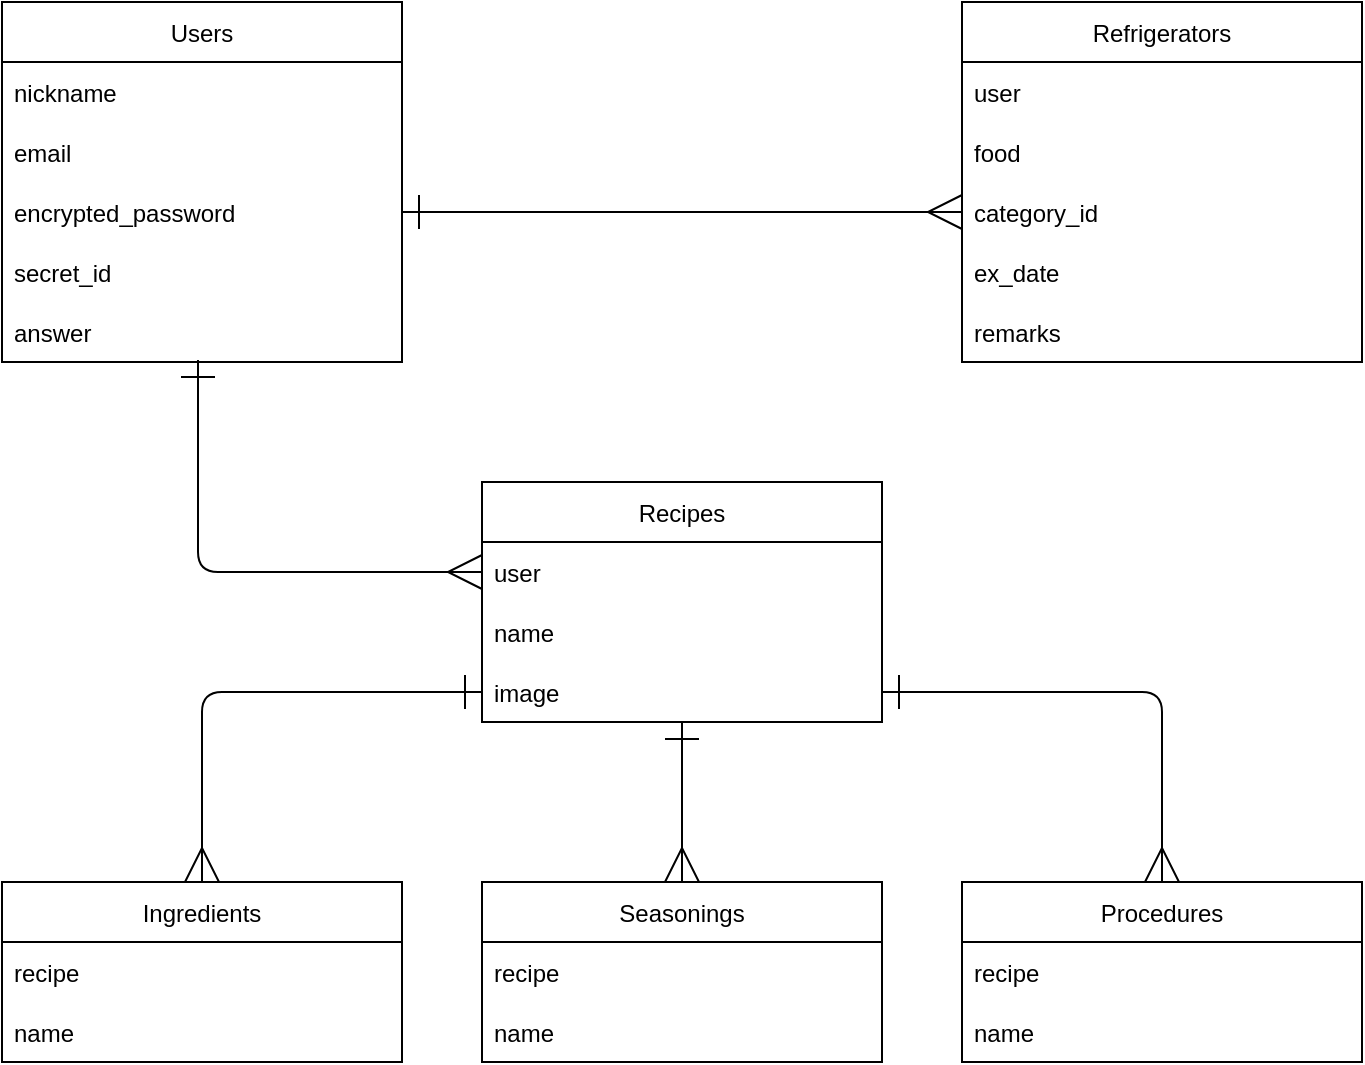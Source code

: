 <mxfile>
    <diagram id="IsX4ziDQ8hikIbcIYNx0" name="ページ1">
        <mxGraphModel dx="795" dy="586" grid="1" gridSize="10" guides="1" tooltips="1" connect="1" arrows="1" fold="1" page="1" pageScale="1" pageWidth="1169" pageHeight="827" background="#FFFFFF" math="0" shadow="0">
            <root>
                <mxCell id="0"/>
                <mxCell id="1" parent="0"/>
                <mxCell id="2" value="Users" style="swimlane;fontStyle=0;childLayout=stackLayout;horizontal=1;startSize=30;horizontalStack=0;resizeParent=1;resizeParentMax=0;resizeLast=0;collapsible=1;marginBottom=0;strokeColor=#000000;fillColor=none;fontColor=#000000;" vertex="1" parent="1">
                    <mxGeometry x="80" y="120" width="200" height="180" as="geometry"/>
                </mxCell>
                <mxCell id="3" value="nickname" style="text;strokeColor=none;fillColor=none;align=left;verticalAlign=middle;spacingLeft=4;spacingRight=4;overflow=hidden;points=[[0,0.5],[1,0.5]];portConstraint=eastwest;rotatable=0;fontColor=#000000;" vertex="1" parent="2">
                    <mxGeometry y="30" width="200" height="30" as="geometry"/>
                </mxCell>
                <mxCell id="4" value="email" style="text;strokeColor=none;fillColor=none;align=left;verticalAlign=middle;spacingLeft=4;spacingRight=4;overflow=hidden;points=[[0,0.5],[1,0.5]];portConstraint=eastwest;rotatable=0;fontColor=#000000;" vertex="1" parent="2">
                    <mxGeometry y="60" width="200" height="30" as="geometry"/>
                </mxCell>
                <mxCell id="5" value="encrypted_password" style="text;strokeColor=none;fillColor=none;align=left;verticalAlign=middle;spacingLeft=4;spacingRight=4;overflow=hidden;points=[[0,0.5],[1,0.5]];portConstraint=eastwest;rotatable=0;fontColor=#000000;" vertex="1" parent="2">
                    <mxGeometry y="90" width="200" height="30" as="geometry"/>
                </mxCell>
                <mxCell id="6" value="secret_id" style="text;strokeColor=none;fillColor=none;align=left;verticalAlign=middle;spacingLeft=4;spacingRight=4;overflow=hidden;points=[[0,0.5],[1,0.5]];portConstraint=eastwest;rotatable=0;fontColor=#000000;" vertex="1" parent="2">
                    <mxGeometry y="120" width="200" height="30" as="geometry"/>
                </mxCell>
                <mxCell id="7" value="answer" style="text;strokeColor=none;fillColor=none;align=left;verticalAlign=middle;spacingLeft=4;spacingRight=4;overflow=hidden;points=[[0,0.5],[1,0.5]];portConstraint=eastwest;rotatable=0;fontColor=#000000;" vertex="1" parent="2">
                    <mxGeometry y="150" width="200" height="30" as="geometry"/>
                </mxCell>
                <mxCell id="14" value="Refrigerators" style="swimlane;fontStyle=0;childLayout=stackLayout;horizontal=1;startSize=30;horizontalStack=0;resizeParent=1;resizeParentMax=0;resizeLast=0;collapsible=1;marginBottom=0;strokeColor=#000000;fillColor=none;fontColor=#000000;" vertex="1" parent="1">
                    <mxGeometry x="560" y="120" width="200" height="180" as="geometry"/>
                </mxCell>
                <mxCell id="15" value="user" style="text;strokeColor=none;fillColor=none;align=left;verticalAlign=middle;spacingLeft=4;spacingRight=4;overflow=hidden;points=[[0,0.5],[1,0.5]];portConstraint=eastwest;rotatable=0;fontColor=#000000;" vertex="1" parent="14">
                    <mxGeometry y="30" width="200" height="30" as="geometry"/>
                </mxCell>
                <mxCell id="16" value="food" style="text;strokeColor=none;fillColor=none;align=left;verticalAlign=middle;spacingLeft=4;spacingRight=4;overflow=hidden;points=[[0,0.5],[1,0.5]];portConstraint=eastwest;rotatable=0;fontColor=#000000;" vertex="1" parent="14">
                    <mxGeometry y="60" width="200" height="30" as="geometry"/>
                </mxCell>
                <mxCell id="17" value="category_id" style="text;strokeColor=none;fillColor=none;align=left;verticalAlign=middle;spacingLeft=4;spacingRight=4;overflow=hidden;points=[[0,0.5],[1,0.5]];portConstraint=eastwest;rotatable=0;fontColor=#000000;" vertex="1" parent="14">
                    <mxGeometry y="90" width="200" height="30" as="geometry"/>
                </mxCell>
                <mxCell id="18" value="ex_date" style="text;strokeColor=none;fillColor=none;align=left;verticalAlign=middle;spacingLeft=4;spacingRight=4;overflow=hidden;points=[[0,0.5],[1,0.5]];portConstraint=eastwest;rotatable=0;fontColor=#000000;" vertex="1" parent="14">
                    <mxGeometry y="120" width="200" height="30" as="geometry"/>
                </mxCell>
                <mxCell id="19" value="remarks" style="text;strokeColor=none;fillColor=none;align=left;verticalAlign=middle;spacingLeft=4;spacingRight=4;overflow=hidden;points=[[0,0.5],[1,0.5]];portConstraint=eastwest;rotatable=0;fontColor=#000000;" vertex="1" parent="14">
                    <mxGeometry y="150" width="200" height="30" as="geometry"/>
                </mxCell>
                <mxCell id="20" value="Recipes" style="swimlane;fontStyle=0;childLayout=stackLayout;horizontal=1;startSize=30;horizontalStack=0;resizeParent=1;resizeParentMax=0;resizeLast=0;collapsible=1;marginBottom=0;strokeColor=#000000;fillColor=none;fontColor=#000000;" vertex="1" parent="1">
                    <mxGeometry x="320" y="360" width="200" height="120" as="geometry"/>
                </mxCell>
                <mxCell id="21" value="user" style="text;strokeColor=none;fillColor=none;align=left;verticalAlign=middle;spacingLeft=4;spacingRight=4;overflow=hidden;points=[[0,0.5],[1,0.5]];portConstraint=eastwest;rotatable=0;fontColor=#000000;" vertex="1" parent="20">
                    <mxGeometry y="30" width="200" height="30" as="geometry"/>
                </mxCell>
                <mxCell id="22" value="name" style="text;strokeColor=none;fillColor=none;align=left;verticalAlign=middle;spacingLeft=4;spacingRight=4;overflow=hidden;points=[[0,0.5],[1,0.5]];portConstraint=eastwest;rotatable=0;fontColor=#000000;" vertex="1" parent="20">
                    <mxGeometry y="60" width="200" height="30" as="geometry"/>
                </mxCell>
                <mxCell id="26" value="image" style="text;strokeColor=none;fillColor=none;align=left;verticalAlign=middle;spacingLeft=4;spacingRight=4;overflow=hidden;points=[[0,0.5],[1,0.5]];portConstraint=eastwest;rotatable=0;fontColor=#000000;" vertex="1" parent="20">
                    <mxGeometry y="90" width="200" height="30" as="geometry"/>
                </mxCell>
                <mxCell id="30" style="edgeStyle=none;shape=connector;rounded=1;html=1;exitX=0;exitY=0.5;exitDx=0;exitDy=0;entryX=0.49;entryY=0.967;entryDx=0;entryDy=0;entryPerimeter=0;labelBackgroundColor=default;fontFamily=Helvetica;fontSize=12;fontColor=#000000;startArrow=ERmany;startFill=0;endArrow=ERone;endFill=0;startSize=15;endSize=15;strokeColor=#000000;" edge="1" parent="1" source="21" target="7">
                    <mxGeometry relative="1" as="geometry">
                        <Array as="points">
                            <mxPoint x="178" y="405"/>
                        </Array>
                    </mxGeometry>
                </mxCell>
                <mxCell id="31" style="edgeStyle=none;shape=connector;rounded=1;html=1;exitX=0;exitY=0.5;exitDx=0;exitDy=0;entryX=1;entryY=0.5;entryDx=0;entryDy=0;labelBackgroundColor=default;fontFamily=Helvetica;fontSize=12;fontColor=#000000;startArrow=ERmany;startFill=0;endArrow=ERone;endFill=0;startSize=15;endSize=15;strokeColor=#000000;" edge="1" parent="1" source="17" target="5">
                    <mxGeometry relative="1" as="geometry"/>
                </mxCell>
                <mxCell id="44" style="edgeStyle=none;shape=connector;rounded=1;html=1;exitX=0.5;exitY=0;exitDx=0;exitDy=0;entryX=0;entryY=0.5;entryDx=0;entryDy=0;labelBackgroundColor=default;fontFamily=Helvetica;fontSize=12;fontColor=#000000;startArrow=ERmany;startFill=0;endArrow=ERone;endFill=0;startSize=15;endSize=15;strokeColor=#000000;" edge="1" parent="1" source="32" target="26">
                    <mxGeometry relative="1" as="geometry">
                        <Array as="points">
                            <mxPoint x="180" y="465"/>
                        </Array>
                    </mxGeometry>
                </mxCell>
                <mxCell id="32" value="Ingredients" style="swimlane;fontStyle=0;childLayout=stackLayout;horizontal=1;startSize=30;horizontalStack=0;resizeParent=1;resizeParentMax=0;resizeLast=0;collapsible=1;marginBottom=0;strokeColor=#000000;fillColor=none;fontColor=#000000;" vertex="1" parent="1">
                    <mxGeometry x="80" y="560" width="200" height="90" as="geometry"/>
                </mxCell>
                <mxCell id="33" value="recipe" style="text;strokeColor=none;fillColor=none;align=left;verticalAlign=middle;spacingLeft=4;spacingRight=4;overflow=hidden;points=[[0,0.5],[1,0.5]];portConstraint=eastwest;rotatable=0;fontColor=#000000;" vertex="1" parent="32">
                    <mxGeometry y="30" width="200" height="30" as="geometry"/>
                </mxCell>
                <mxCell id="34" value="name" style="text;strokeColor=none;fillColor=none;align=left;verticalAlign=middle;spacingLeft=4;spacingRight=4;overflow=hidden;points=[[0,0.5],[1,0.5]];portConstraint=eastwest;rotatable=0;fontColor=#000000;" vertex="1" parent="32">
                    <mxGeometry y="60" width="200" height="30" as="geometry"/>
                </mxCell>
                <mxCell id="45" style="edgeStyle=none;shape=connector;rounded=1;html=1;exitX=0.5;exitY=0;exitDx=0;exitDy=0;labelBackgroundColor=default;fontFamily=Helvetica;fontSize=12;fontColor=#000000;startArrow=ERmany;startFill=0;endArrow=ERone;endFill=0;startSize=15;endSize=15;strokeColor=#000000;" edge="1" parent="1" source="36" target="26">
                    <mxGeometry relative="1" as="geometry"/>
                </mxCell>
                <mxCell id="36" value="Seasonings" style="swimlane;fontStyle=0;childLayout=stackLayout;horizontal=1;startSize=30;horizontalStack=0;resizeParent=1;resizeParentMax=0;resizeLast=0;collapsible=1;marginBottom=0;strokeColor=#000000;fillColor=none;fontColor=#000000;" vertex="1" parent="1">
                    <mxGeometry x="320" y="560" width="200" height="90" as="geometry"/>
                </mxCell>
                <mxCell id="37" value="recipe" style="text;strokeColor=none;fillColor=none;align=left;verticalAlign=middle;spacingLeft=4;spacingRight=4;overflow=hidden;points=[[0,0.5],[1,0.5]];portConstraint=eastwest;rotatable=0;fontColor=#000000;" vertex="1" parent="36">
                    <mxGeometry y="30" width="200" height="30" as="geometry"/>
                </mxCell>
                <mxCell id="38" value="name" style="text;strokeColor=none;fillColor=none;align=left;verticalAlign=middle;spacingLeft=4;spacingRight=4;overflow=hidden;points=[[0,0.5],[1,0.5]];portConstraint=eastwest;rotatable=0;fontColor=#000000;" vertex="1" parent="36">
                    <mxGeometry y="60" width="200" height="30" as="geometry"/>
                </mxCell>
                <mxCell id="46" style="edgeStyle=none;shape=connector;rounded=1;html=1;exitX=0.5;exitY=0;exitDx=0;exitDy=0;entryX=1;entryY=0.5;entryDx=0;entryDy=0;labelBackgroundColor=default;fontFamily=Helvetica;fontSize=12;fontColor=#000000;startArrow=ERmany;startFill=0;endArrow=ERone;endFill=0;startSize=15;endSize=15;strokeColor=#000000;" edge="1" parent="1" source="40" target="26">
                    <mxGeometry relative="1" as="geometry">
                        <Array as="points">
                            <mxPoint x="660" y="465"/>
                        </Array>
                    </mxGeometry>
                </mxCell>
                <mxCell id="40" value="Procedures" style="swimlane;fontStyle=0;childLayout=stackLayout;horizontal=1;startSize=30;horizontalStack=0;resizeParent=1;resizeParentMax=0;resizeLast=0;collapsible=1;marginBottom=0;strokeColor=#000000;fillColor=none;fontColor=#000000;" vertex="1" parent="1">
                    <mxGeometry x="560" y="560" width="200" height="90" as="geometry"/>
                </mxCell>
                <mxCell id="41" value="recipe" style="text;strokeColor=none;fillColor=none;align=left;verticalAlign=middle;spacingLeft=4;spacingRight=4;overflow=hidden;points=[[0,0.5],[1,0.5]];portConstraint=eastwest;rotatable=0;fontColor=#000000;" vertex="1" parent="40">
                    <mxGeometry y="30" width="200" height="30" as="geometry"/>
                </mxCell>
                <mxCell id="42" value="name" style="text;strokeColor=none;fillColor=none;align=left;verticalAlign=middle;spacingLeft=4;spacingRight=4;overflow=hidden;points=[[0,0.5],[1,0.5]];portConstraint=eastwest;rotatable=0;fontColor=#000000;" vertex="1" parent="40">
                    <mxGeometry y="60" width="200" height="30" as="geometry"/>
                </mxCell>
            </root>
        </mxGraphModel>
    </diagram>
</mxfile>